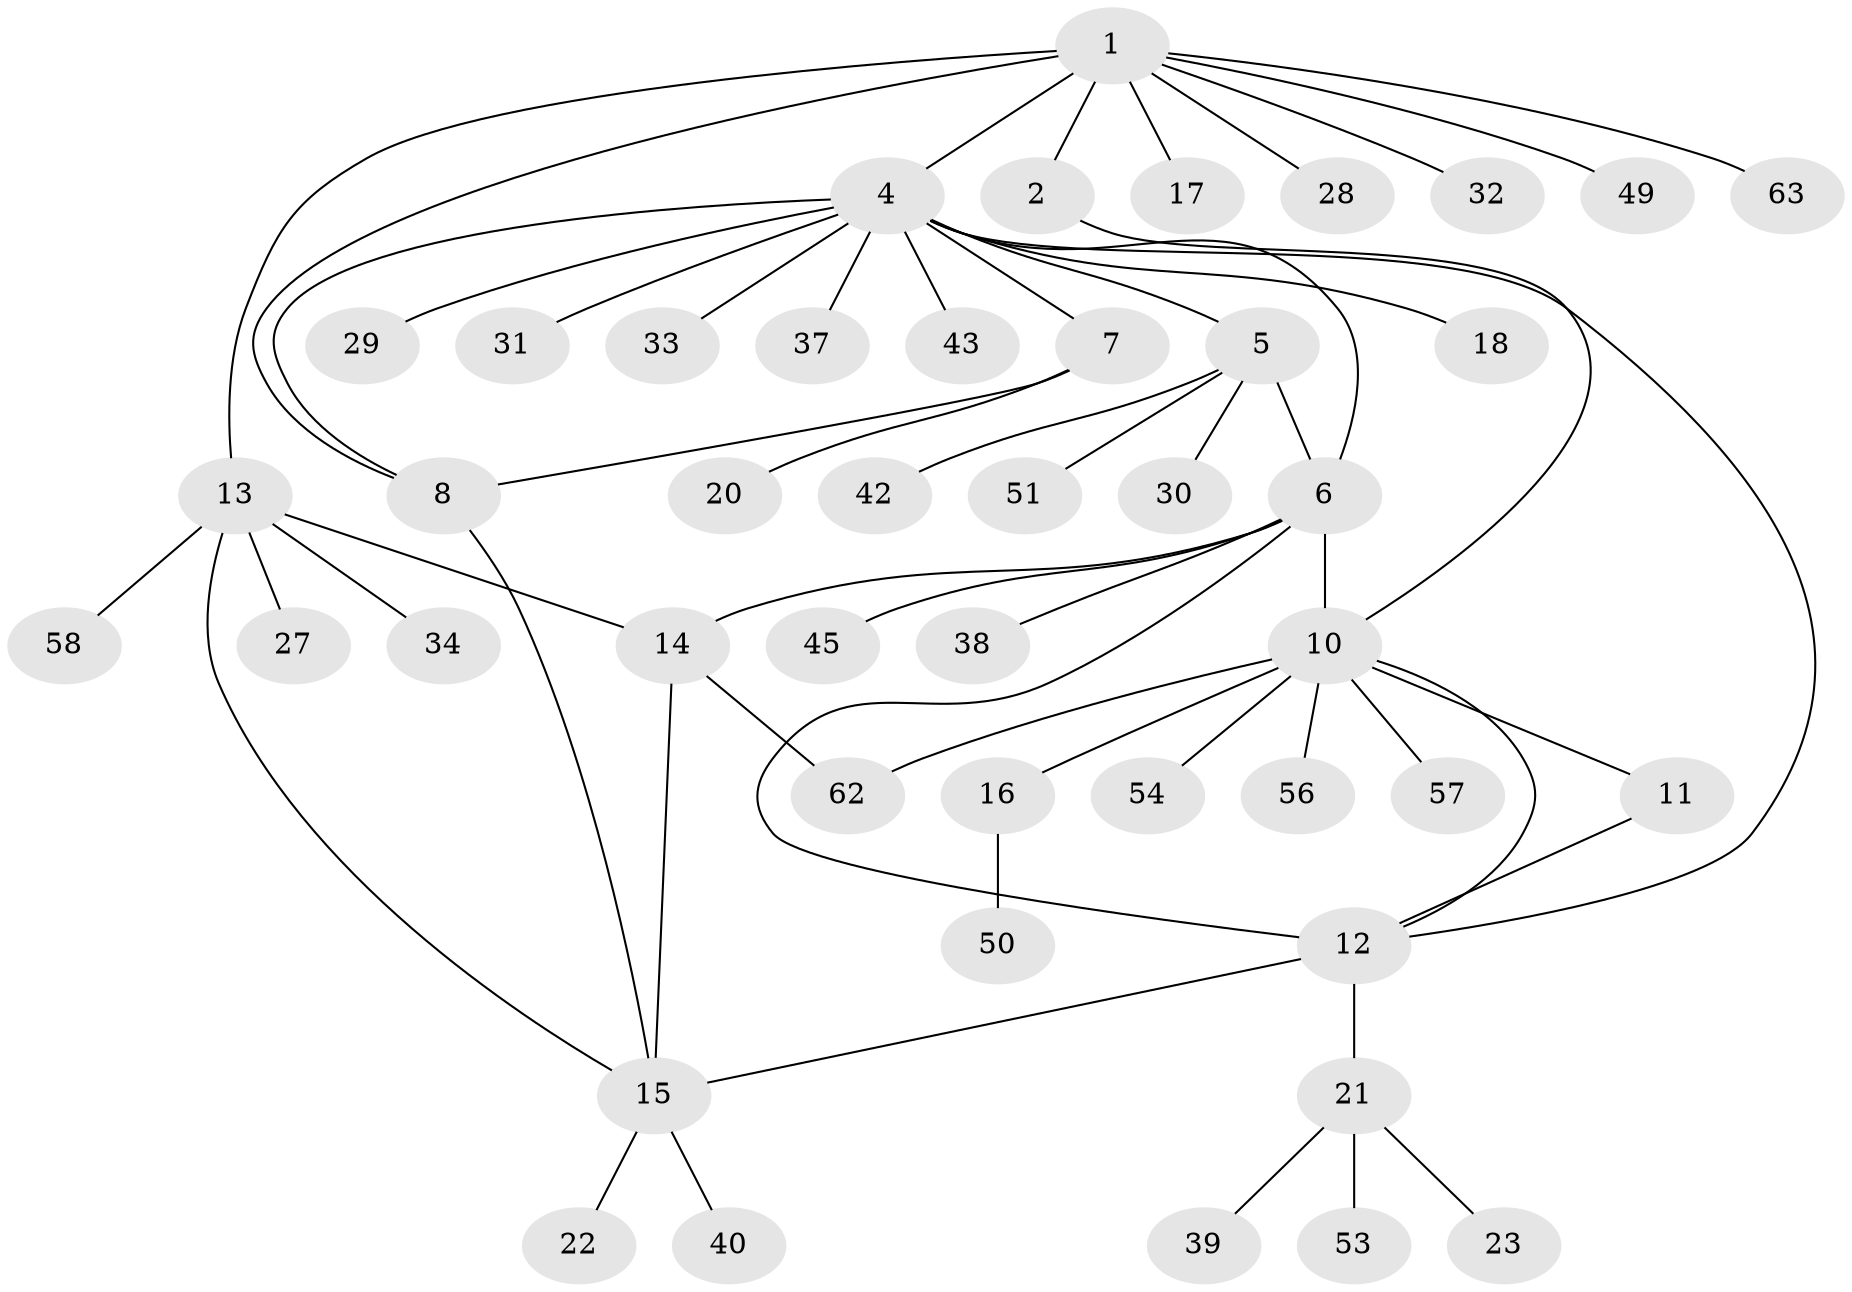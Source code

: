 // original degree distribution, {11: 0.015625, 2: 0.15625, 3: 0.0625, 5: 0.046875, 6: 0.03125, 8: 0.03125, 4: 0.03125, 9: 0.015625, 7: 0.03125, 1: 0.578125}
// Generated by graph-tools (version 1.1) at 2025/11/02/27/25 16:11:34]
// undirected, 45 vertices, 56 edges
graph export_dot {
graph [start="1"]
  node [color=gray90,style=filled];
  1 [super="+35"];
  2 [super="+3"];
  4 [super="+9"];
  5 [super="+64"];
  6 [super="+36"];
  7 [super="+24"];
  8 [super="+44"];
  10 [super="+41"];
  11;
  12 [super="+48"];
  13 [super="+52"];
  14;
  15 [super="+19"];
  16 [super="+59"];
  17 [super="+26"];
  18 [super="+25"];
  20 [super="+60"];
  21 [super="+46"];
  22;
  23;
  27;
  28 [super="+47"];
  29;
  30;
  31;
  32;
  33;
  34;
  37;
  38;
  39;
  40;
  42;
  43;
  45 [super="+55"];
  49 [super="+61"];
  50;
  51;
  53;
  54;
  56;
  57;
  58;
  62;
  63;
  1 -- 2 [weight=2];
  1 -- 4;
  1 -- 8;
  1 -- 13;
  1 -- 17;
  1 -- 28;
  1 -- 32;
  1 -- 49;
  1 -- 63;
  2 -- 10;
  4 -- 5;
  4 -- 6;
  4 -- 31;
  4 -- 33;
  4 -- 37;
  4 -- 7;
  4 -- 8;
  4 -- 43;
  4 -- 12;
  4 -- 18;
  4 -- 29;
  5 -- 6;
  5 -- 30;
  5 -- 42;
  5 -- 51;
  6 -- 10;
  6 -- 14;
  6 -- 38;
  6 -- 45;
  6 -- 12;
  7 -- 8;
  7 -- 20;
  8 -- 15;
  10 -- 11;
  10 -- 12;
  10 -- 16;
  10 -- 57;
  10 -- 62;
  10 -- 56;
  10 -- 54;
  11 -- 12;
  12 -- 15 [weight=2];
  12 -- 21;
  13 -- 14;
  13 -- 15;
  13 -- 27;
  13 -- 34;
  13 -- 58;
  14 -- 15;
  14 -- 62;
  15 -- 22;
  15 -- 40;
  16 -- 50;
  21 -- 23;
  21 -- 39;
  21 -- 53;
}
